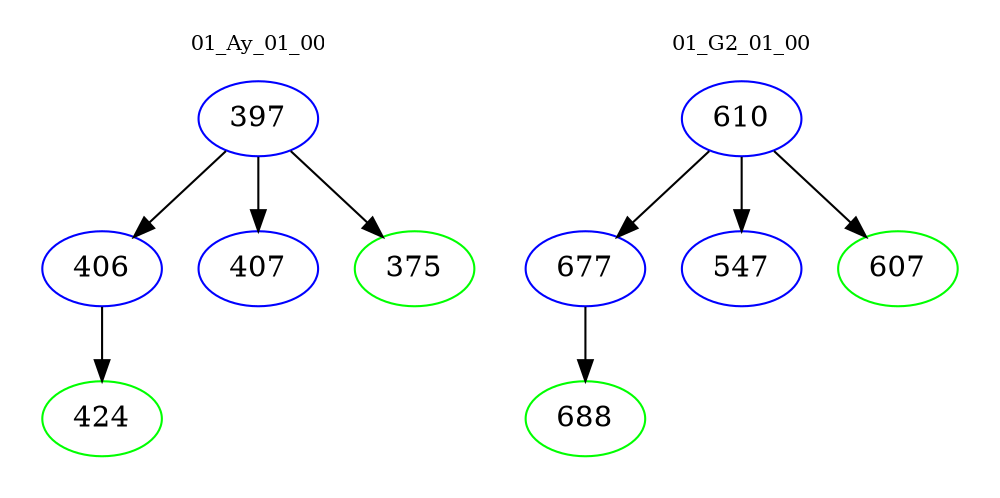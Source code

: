 digraph{
subgraph cluster_0 {
color = white
label = "01_Ay_01_00";
fontsize=10;
T0_397 [label="397", color="blue"]
T0_397 -> T0_406 [color="black"]
T0_406 [label="406", color="blue"]
T0_406 -> T0_424 [color="black"]
T0_424 [label="424", color="green"]
T0_397 -> T0_407 [color="black"]
T0_407 [label="407", color="blue"]
T0_397 -> T0_375 [color="black"]
T0_375 [label="375", color="green"]
}
subgraph cluster_1 {
color = white
label = "01_G2_01_00";
fontsize=10;
T1_610 [label="610", color="blue"]
T1_610 -> T1_677 [color="black"]
T1_677 [label="677", color="blue"]
T1_677 -> T1_688 [color="black"]
T1_688 [label="688", color="green"]
T1_610 -> T1_547 [color="black"]
T1_547 [label="547", color="blue"]
T1_610 -> T1_607 [color="black"]
T1_607 [label="607", color="green"]
}
}

